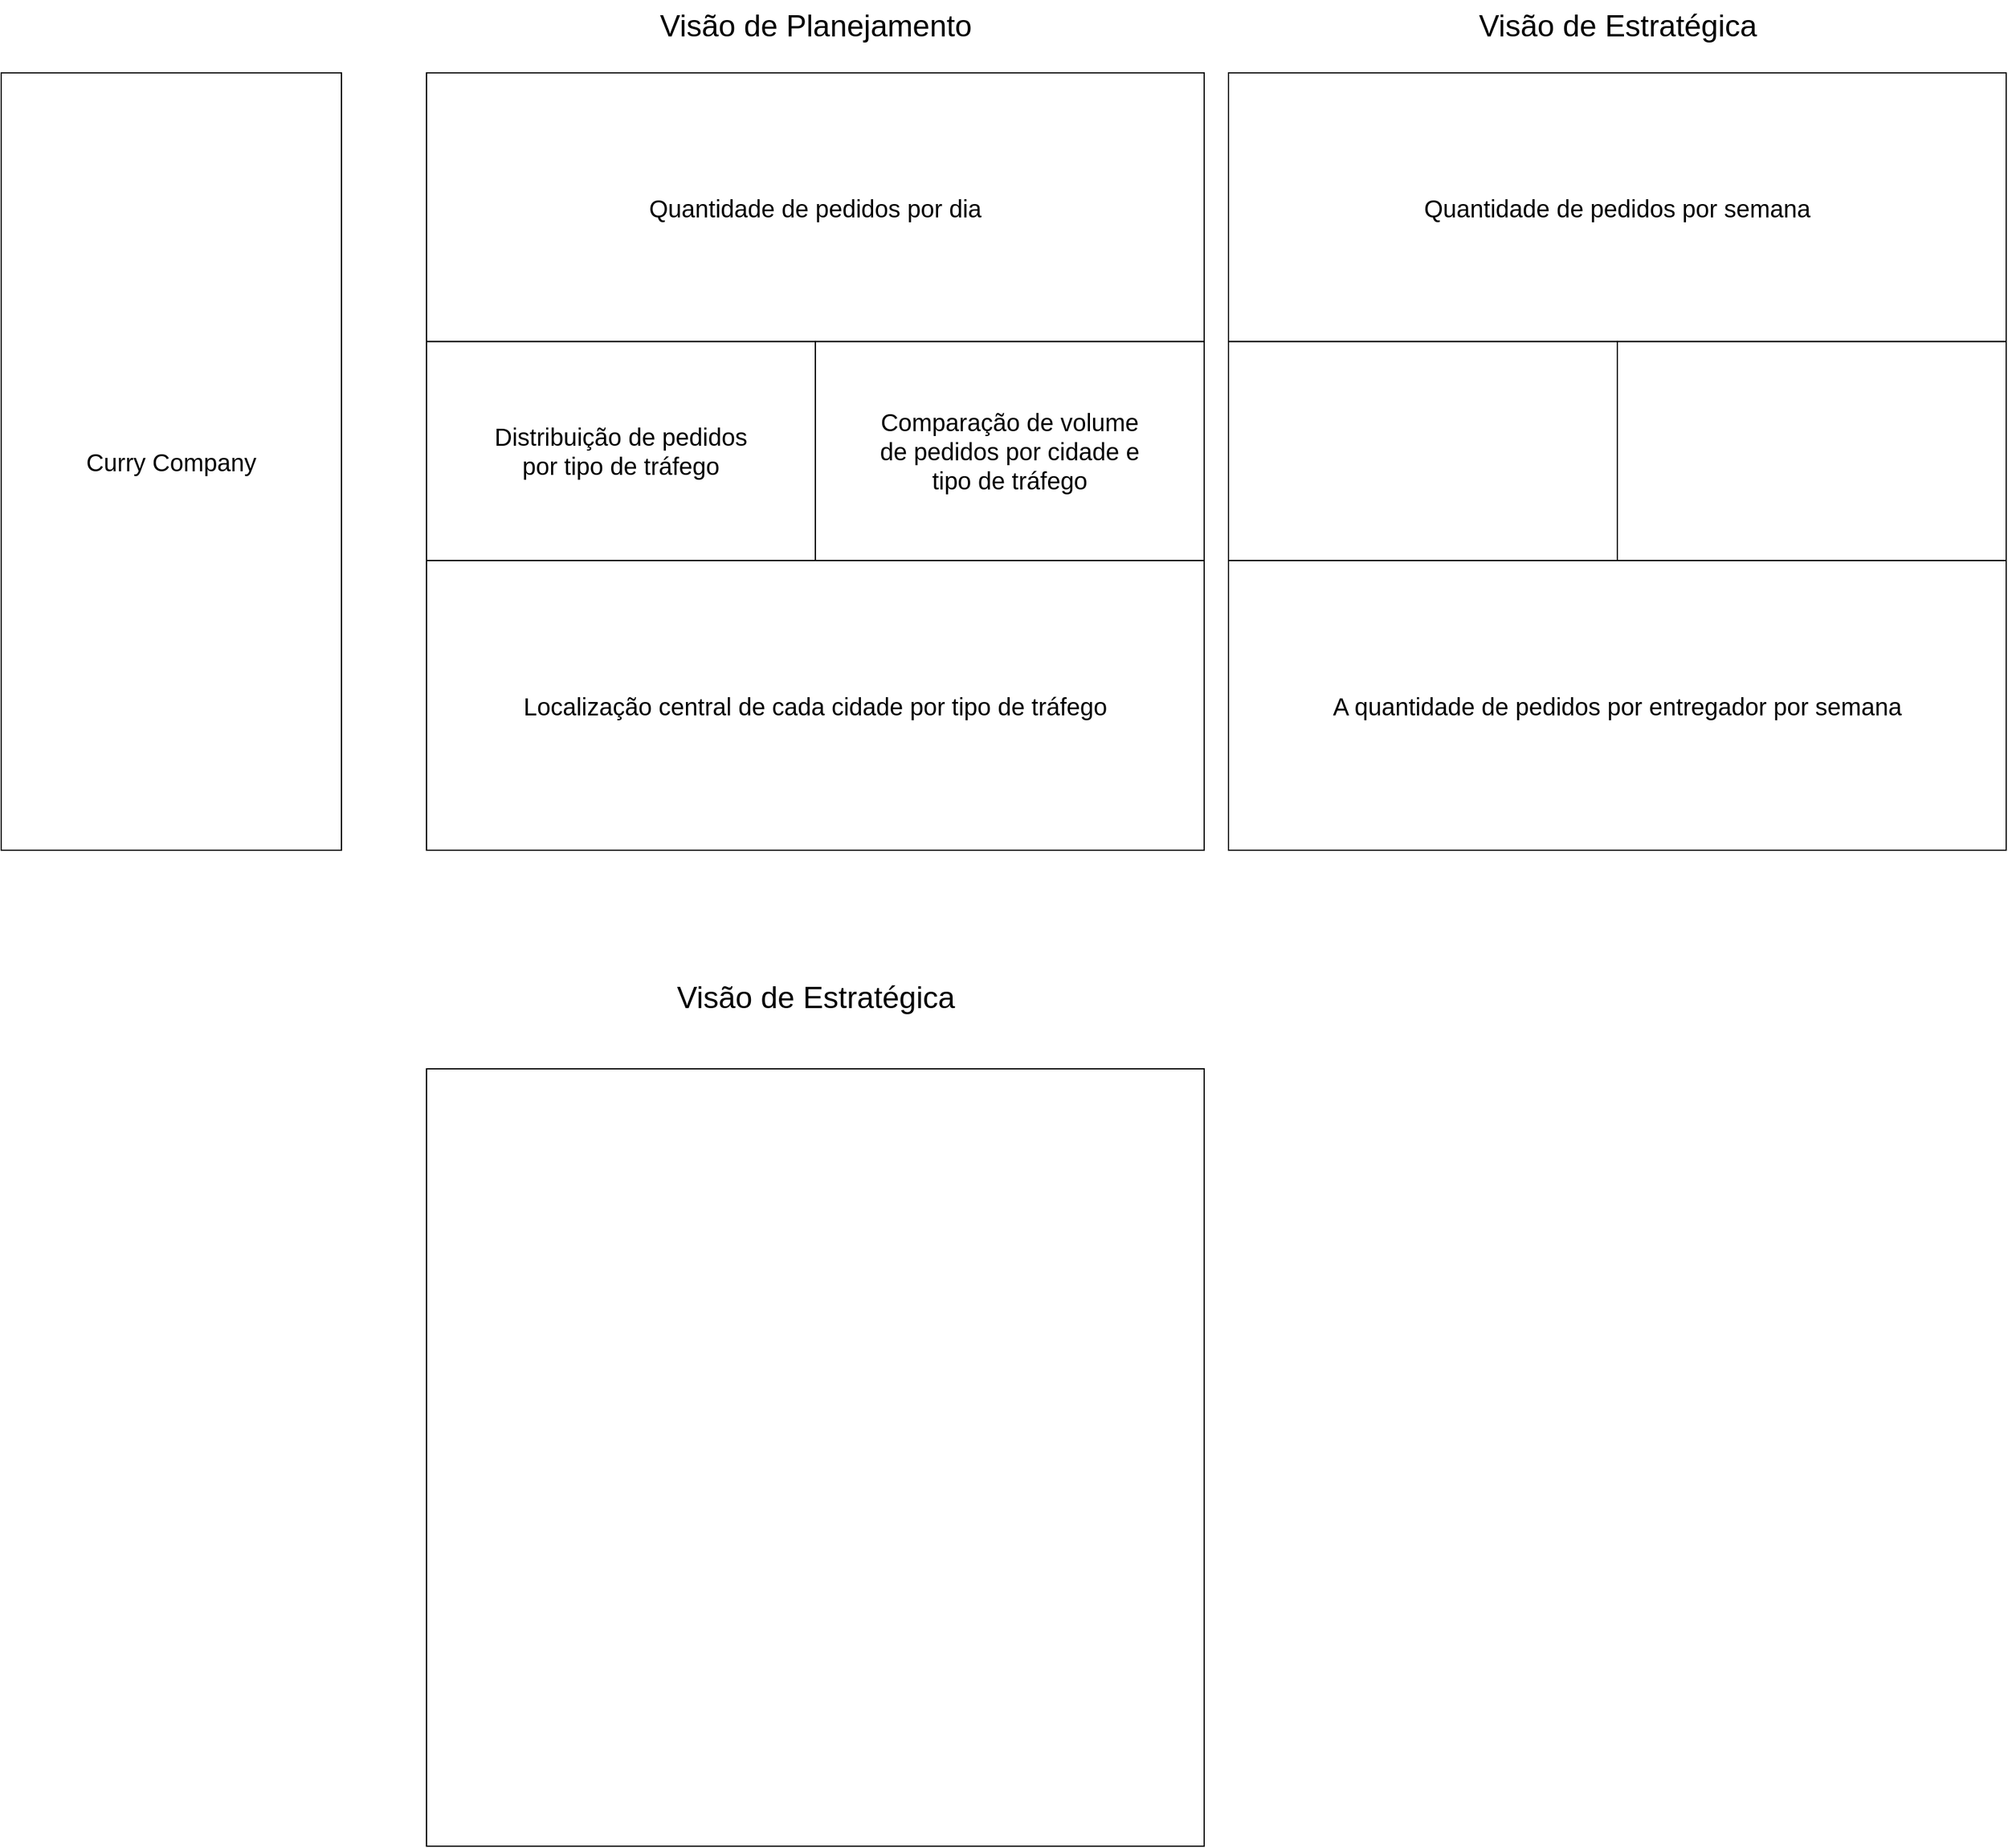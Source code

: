 <mxfile version="21.6.6" type="device">
  <diagram name="Página-1" id="zVqvCo3mK2y5pj-Cdwmg">
    <mxGraphModel dx="2207" dy="741" grid="1" gridSize="10" guides="1" tooltips="1" connect="1" arrows="1" fold="1" page="1" pageScale="1" pageWidth="827" pageHeight="1169" math="0" shadow="0">
      <root>
        <mxCell id="0" />
        <mxCell id="1" parent="0" />
        <mxCell id="tlYUhlG3JdVOQkXDViFM-13" value="" style="group" parent="1" vertex="1" connectable="0">
          <mxGeometry x="30" y="140" width="640" height="640" as="geometry" />
        </mxCell>
        <mxCell id="tlYUhlG3JdVOQkXDViFM-1" value="" style="whiteSpace=wrap;html=1;aspect=fixed;" parent="tlYUhlG3JdVOQkXDViFM-13" vertex="1">
          <mxGeometry width="640" height="640" as="geometry" />
        </mxCell>
        <mxCell id="tlYUhlG3JdVOQkXDViFM-5" value="&lt;font style=&quot;font-size: 20px;&quot;&gt;Quantidade de pedidos por dia&lt;/font&gt;" style="rounded=0;whiteSpace=wrap;html=1;" parent="tlYUhlG3JdVOQkXDViFM-13" vertex="1">
          <mxGeometry width="640" height="221.25" as="geometry" />
        </mxCell>
        <mxCell id="tlYUhlG3JdVOQkXDViFM-6" value="&lt;font style=&quot;font-size: 20px;&quot;&gt;Distribuição de pedidos&lt;br&gt;por tipo de tráfego&lt;/font&gt;" style="rounded=0;whiteSpace=wrap;html=1;" parent="tlYUhlG3JdVOQkXDViFM-13" vertex="1">
          <mxGeometry y="221.25" width="320" height="180.278" as="geometry" />
        </mxCell>
        <mxCell id="tlYUhlG3JdVOQkXDViFM-14" value="Comparação de volume&lt;br style=&quot;font-size: 20px;&quot;&gt;de pedidos por cidade e&lt;br style=&quot;font-size: 20px;&quot;&gt;tipo de tráfego" style="rounded=0;whiteSpace=wrap;html=1;fontSize=20;" parent="tlYUhlG3JdVOQkXDViFM-13" vertex="1">
          <mxGeometry x="320" y="221.25" width="320" height="180.278" as="geometry" />
        </mxCell>
        <mxCell id="tlYUhlG3JdVOQkXDViFM-15" value="Localização central de cada cidade por tipo de tráfego" style="rounded=0;whiteSpace=wrap;html=1;fontSize=20;" parent="tlYUhlG3JdVOQkXDViFM-13" vertex="1">
          <mxGeometry y="401.53" width="640" height="238.47" as="geometry" />
        </mxCell>
        <mxCell id="tlYUhlG3JdVOQkXDViFM-16" value="Visão de Planejamento" style="text;html=1;align=center;verticalAlign=middle;resizable=0;points=[];autosize=1;strokeColor=none;fillColor=none;fontSize=25;" parent="1" vertex="1">
          <mxGeometry x="210" y="80" width="280" height="40" as="geometry" />
        </mxCell>
        <mxCell id="tlYUhlG3JdVOQkXDViFM-17" value="" style="group" parent="1" vertex="1" connectable="0">
          <mxGeometry x="690" y="140" width="640" height="640" as="geometry" />
        </mxCell>
        <mxCell id="tlYUhlG3JdVOQkXDViFM-18" value="" style="whiteSpace=wrap;html=1;aspect=fixed;" parent="tlYUhlG3JdVOQkXDViFM-17" vertex="1">
          <mxGeometry width="640" height="640" as="geometry" />
        </mxCell>
        <mxCell id="tlYUhlG3JdVOQkXDViFM-19" value="Quantidade de pedidos por semana" style="rounded=0;whiteSpace=wrap;html=1;fontSize=20;" parent="tlYUhlG3JdVOQkXDViFM-17" vertex="1">
          <mxGeometry width="640" height="221.25" as="geometry" />
        </mxCell>
        <mxCell id="tlYUhlG3JdVOQkXDViFM-20" value="" style="rounded=0;whiteSpace=wrap;html=1;" parent="tlYUhlG3JdVOQkXDViFM-17" vertex="1">
          <mxGeometry y="221.25" width="320" height="180.278" as="geometry" />
        </mxCell>
        <mxCell id="tlYUhlG3JdVOQkXDViFM-21" value="" style="rounded=0;whiteSpace=wrap;html=1;" parent="tlYUhlG3JdVOQkXDViFM-17" vertex="1">
          <mxGeometry x="320" y="221.25" width="320" height="180.278" as="geometry" />
        </mxCell>
        <mxCell id="tlYUhlG3JdVOQkXDViFM-22" value="&lt;font style=&quot;font-size: 20px;&quot;&gt;A quantidade de pedidos por entregador por semana&lt;/font&gt;" style="rounded=0;whiteSpace=wrap;html=1;" parent="tlYUhlG3JdVOQkXDViFM-17" vertex="1">
          <mxGeometry y="401.53" width="640" height="238.47" as="geometry" />
        </mxCell>
        <mxCell id="tlYUhlG3JdVOQkXDViFM-23" value="Visão de Estratégica" style="text;html=1;align=center;verticalAlign=middle;resizable=0;points=[];autosize=1;strokeColor=none;fillColor=none;fontSize=25;" parent="1" vertex="1">
          <mxGeometry x="885" y="80" width="250" height="40" as="geometry" />
        </mxCell>
        <mxCell id="tlYUhlG3JdVOQkXDViFM-24" value="Curry Company" style="rounded=0;whiteSpace=wrap;html=1;rotation=0;fontSize=20;labelPosition=center;verticalLabelPosition=middle;align=center;verticalAlign=middle;" parent="1" vertex="1">
          <mxGeometry x="-320" y="140" width="280" height="640" as="geometry" />
        </mxCell>
        <mxCell id="PpwAPnAPcdb63Eu-9Lqx-1" value="Visão de Estratégica" style="text;html=1;align=center;verticalAlign=middle;resizable=0;points=[];autosize=1;strokeColor=none;fillColor=none;fontSize=25;" vertex="1" parent="1">
          <mxGeometry x="225" y="880" width="250" height="40" as="geometry" />
        </mxCell>
        <mxCell id="PpwAPnAPcdb63Eu-9Lqx-8" value="" style="rounded=0;whiteSpace=wrap;html=1;" vertex="1" parent="1">
          <mxGeometry x="30" y="960" width="640" height="640" as="geometry" />
        </mxCell>
      </root>
    </mxGraphModel>
  </diagram>
</mxfile>

